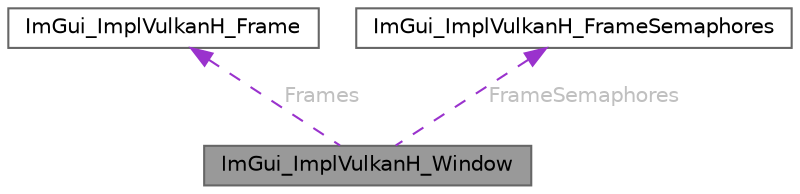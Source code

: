 digraph "ImGui_ImplVulkanH_Window"
{
 // LATEX_PDF_SIZE
  bgcolor="transparent";
  edge [fontname=Helvetica,fontsize=10,labelfontname=Helvetica,labelfontsize=10];
  node [fontname=Helvetica,fontsize=10,shape=box,height=0.2,width=0.4];
  Node1 [id="Node000001",label="ImGui_ImplVulkanH_Window",height=0.2,width=0.4,color="gray40", fillcolor="grey60", style="filled", fontcolor="black",tooltip=" "];
  Node2 -> Node1 [id="edge1_Node000001_Node000002",dir="back",color="darkorchid3",style="dashed",tooltip=" ",label=" Frames",fontcolor="grey" ];
  Node2 [id="Node000002",label="ImGui_ImplVulkanH_Frame",height=0.2,width=0.4,color="gray40", fillcolor="white", style="filled",URL="$struct_im_gui___impl_vulkan_h___frame.html",tooltip=" "];
  Node3 -> Node1 [id="edge2_Node000001_Node000003",dir="back",color="darkorchid3",style="dashed",tooltip=" ",label=" FrameSemaphores",fontcolor="grey" ];
  Node3 [id="Node000003",label="ImGui_ImplVulkanH_FrameSemaphores",height=0.2,width=0.4,color="gray40", fillcolor="white", style="filled",URL="$struct_im_gui___impl_vulkan_h___frame_semaphores.html",tooltip=" "];
}
